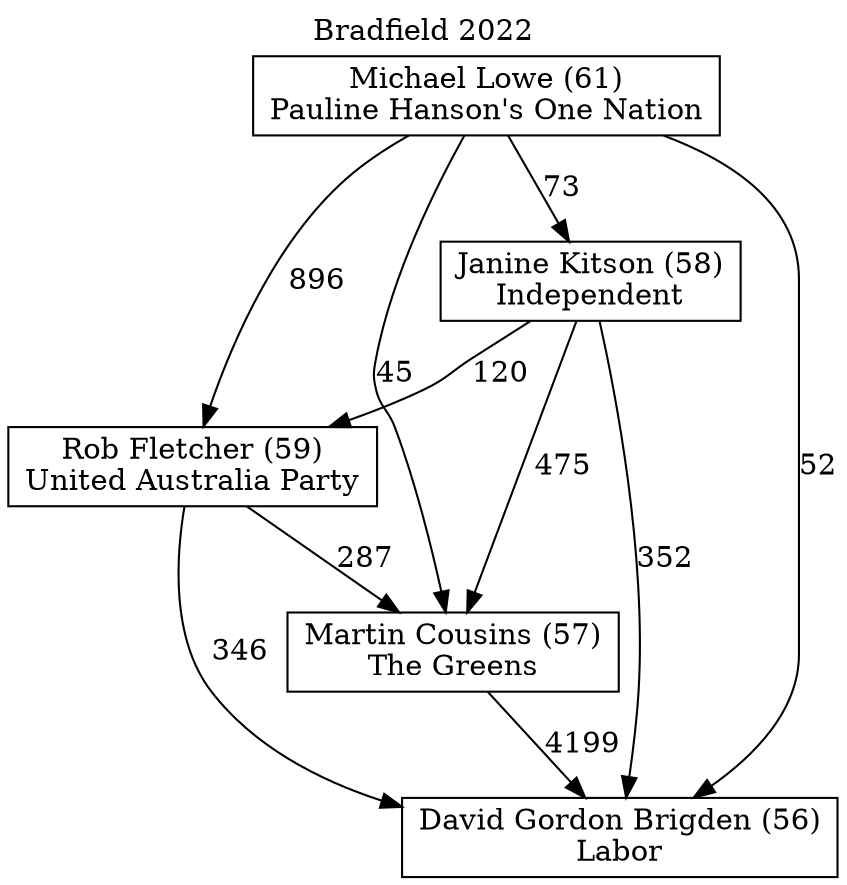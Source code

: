 // House preference flow
digraph "David Gordon Brigden (56)_Bradfield_2022" {
	graph [label="Bradfield 2022" labelloc=t mclimit=10]
	node [shape=box]
	"Janine Kitson (58)" [label="Janine Kitson (58)
Independent"]
	"David Gordon Brigden (56)" [label="David Gordon Brigden (56)
Labor"]
	"Rob Fletcher (59)" [label="Rob Fletcher (59)
United Australia Party"]
	"Michael Lowe (61)" [label="Michael Lowe (61)
Pauline Hanson's One Nation"]
	"Martin Cousins (57)" [label="Martin Cousins (57)
The Greens"]
	"Michael Lowe (61)" -> "Rob Fletcher (59)" [label=896]
	"Michael Lowe (61)" -> "David Gordon Brigden (56)" [label=52]
	"Michael Lowe (61)" -> "Janine Kitson (58)" [label=73]
	"Michael Lowe (61)" -> "Martin Cousins (57)" [label=45]
	"Janine Kitson (58)" -> "Rob Fletcher (59)" [label=120]
	"Martin Cousins (57)" -> "David Gordon Brigden (56)" [label=4199]
	"Janine Kitson (58)" -> "Martin Cousins (57)" [label=475]
	"Rob Fletcher (59)" -> "Martin Cousins (57)" [label=287]
	"Rob Fletcher (59)" -> "David Gordon Brigden (56)" [label=346]
	"Janine Kitson (58)" -> "David Gordon Brigden (56)" [label=352]
}
